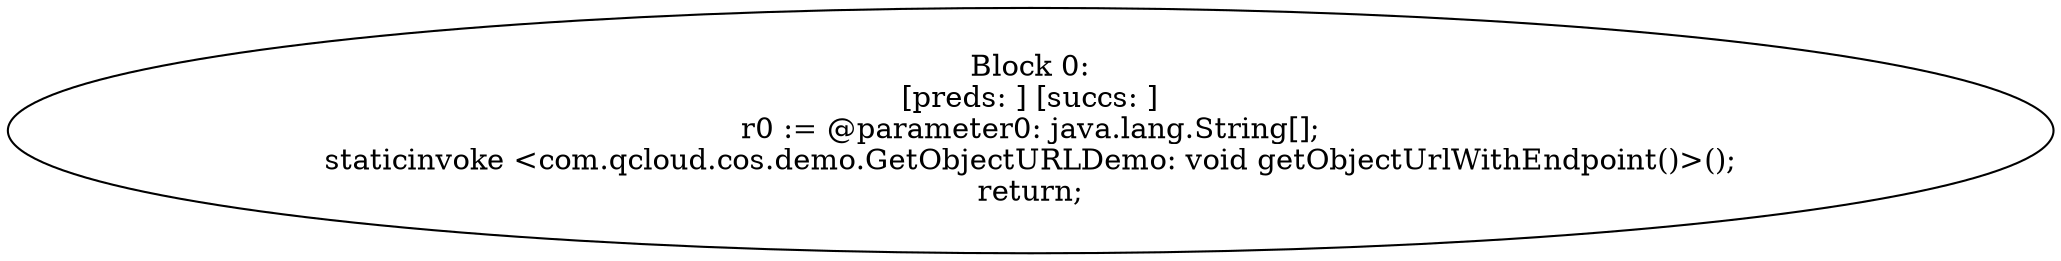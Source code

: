 digraph "unitGraph" {
    "Block 0:
[preds: ] [succs: ]
r0 := @parameter0: java.lang.String[];
staticinvoke <com.qcloud.cos.demo.GetObjectURLDemo: void getObjectUrlWithEndpoint()>();
return;
"
}
